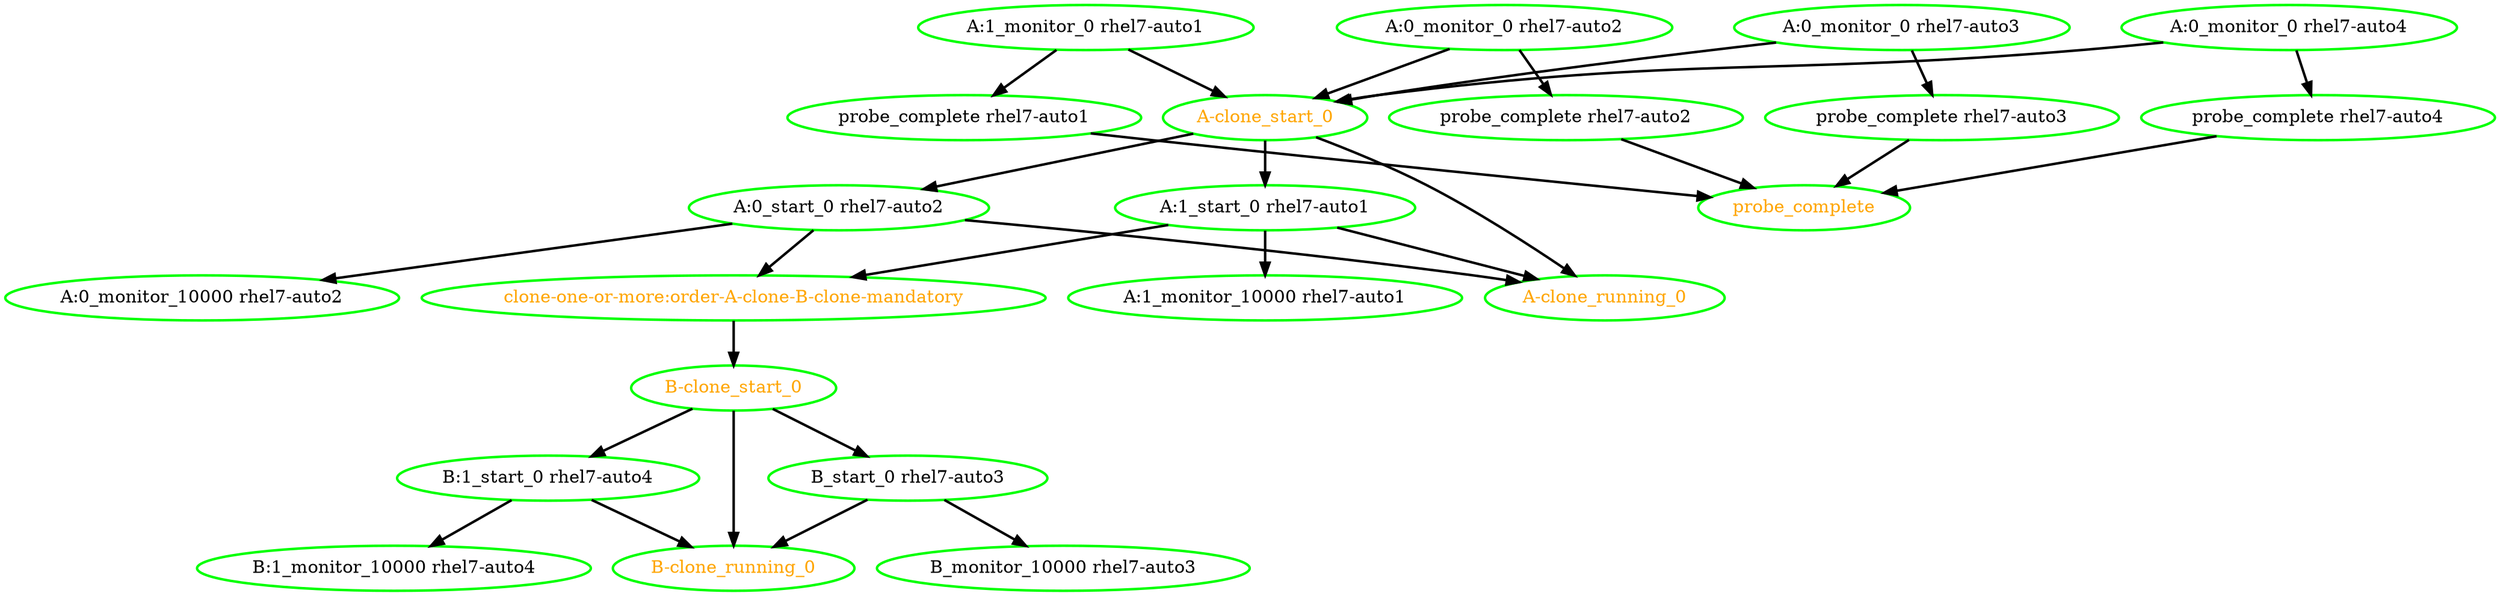  digraph "g" {
"A-clone_running_0" [ style=bold color="green" fontcolor="orange"]
"A-clone_start_0" -> "A-clone_running_0" [ style = bold]
"A-clone_start_0" -> "A:0_start_0 rhel7-auto2" [ style = bold]
"A-clone_start_0" -> "A:1_start_0 rhel7-auto1" [ style = bold]
"A-clone_start_0" [ style=bold color="green" fontcolor="orange"]
"A:0_monitor_0 rhel7-auto2" -> "A-clone_start_0" [ style = bold]
"A:0_monitor_0 rhel7-auto2" -> "probe_complete rhel7-auto2" [ style = bold]
"A:0_monitor_0 rhel7-auto2" [ style=bold color="green" fontcolor="black"]
"A:0_monitor_0 rhel7-auto3" -> "A-clone_start_0" [ style = bold]
"A:0_monitor_0 rhel7-auto3" -> "probe_complete rhel7-auto3" [ style = bold]
"A:0_monitor_0 rhel7-auto3" [ style=bold color="green" fontcolor="black"]
"A:0_monitor_0 rhel7-auto4" -> "A-clone_start_0" [ style = bold]
"A:0_monitor_0 rhel7-auto4" -> "probe_complete rhel7-auto4" [ style = bold]
"A:0_monitor_0 rhel7-auto4" [ style=bold color="green" fontcolor="black"]
"A:0_monitor_10000 rhel7-auto2" [ style=bold color="green" fontcolor="black"]
"A:0_start_0 rhel7-auto2" -> "A-clone_running_0" [ style = bold]
"A:0_start_0 rhel7-auto2" -> "A:0_monitor_10000 rhel7-auto2" [ style = bold]
"A:0_start_0 rhel7-auto2" -> "clone-one-or-more:order-A-clone-B-clone-mandatory" [ style = bold]
"A:0_start_0 rhel7-auto2" [ style=bold color="green" fontcolor="black"]
"A:1_monitor_0 rhel7-auto1" -> "A-clone_start_0" [ style = bold]
"A:1_monitor_0 rhel7-auto1" -> "probe_complete rhel7-auto1" [ style = bold]
"A:1_monitor_0 rhel7-auto1" [ style=bold color="green" fontcolor="black"]
"A:1_monitor_10000 rhel7-auto1" [ style=bold color="green" fontcolor="black"]
"A:1_start_0 rhel7-auto1" -> "A-clone_running_0" [ style = bold]
"A:1_start_0 rhel7-auto1" -> "A:1_monitor_10000 rhel7-auto1" [ style = bold]
"A:1_start_0 rhel7-auto1" -> "clone-one-or-more:order-A-clone-B-clone-mandatory" [ style = bold]
"A:1_start_0 rhel7-auto1" [ style=bold color="green" fontcolor="black"]
"B-clone_running_0" [ style=bold color="green" fontcolor="orange"]
"B-clone_start_0" -> "B-clone_running_0" [ style = bold]
"B-clone_start_0" -> "B:1_start_0 rhel7-auto4" [ style = bold]
"B-clone_start_0" -> "B_start_0 rhel7-auto3" [ style = bold]
"B-clone_start_0" [ style=bold color="green" fontcolor="orange"]
"B:1_monitor_10000 rhel7-auto4" [ style=bold color="green" fontcolor="black"]
"B:1_start_0 rhel7-auto4" -> "B-clone_running_0" [ style = bold]
"B:1_start_0 rhel7-auto4" -> "B:1_monitor_10000 rhel7-auto4" [ style = bold]
"B:1_start_0 rhel7-auto4" [ style=bold color="green" fontcolor="black"]
"B_monitor_10000 rhel7-auto3" [ style=bold color="green" fontcolor="black"]
"B_start_0 rhel7-auto3" -> "B-clone_running_0" [ style = bold]
"B_start_0 rhel7-auto3" -> "B_monitor_10000 rhel7-auto3" [ style = bold]
"B_start_0 rhel7-auto3" [ style=bold color="green" fontcolor="black"]
"clone-one-or-more:order-A-clone-B-clone-mandatory" -> "B-clone_start_0" [ style = bold]
"clone-one-or-more:order-A-clone-B-clone-mandatory" [ style=bold color="green" fontcolor="orange"]
"probe_complete rhel7-auto1" -> "probe_complete" [ style = bold]
"probe_complete rhel7-auto1" [ style=bold color="green" fontcolor="black"]
"probe_complete rhel7-auto2" -> "probe_complete" [ style = bold]
"probe_complete rhel7-auto2" [ style=bold color="green" fontcolor="black"]
"probe_complete rhel7-auto3" -> "probe_complete" [ style = bold]
"probe_complete rhel7-auto3" [ style=bold color="green" fontcolor="black"]
"probe_complete rhel7-auto4" -> "probe_complete" [ style = bold]
"probe_complete rhel7-auto4" [ style=bold color="green" fontcolor="black"]
"probe_complete" [ style=bold color="green" fontcolor="orange"]
}
